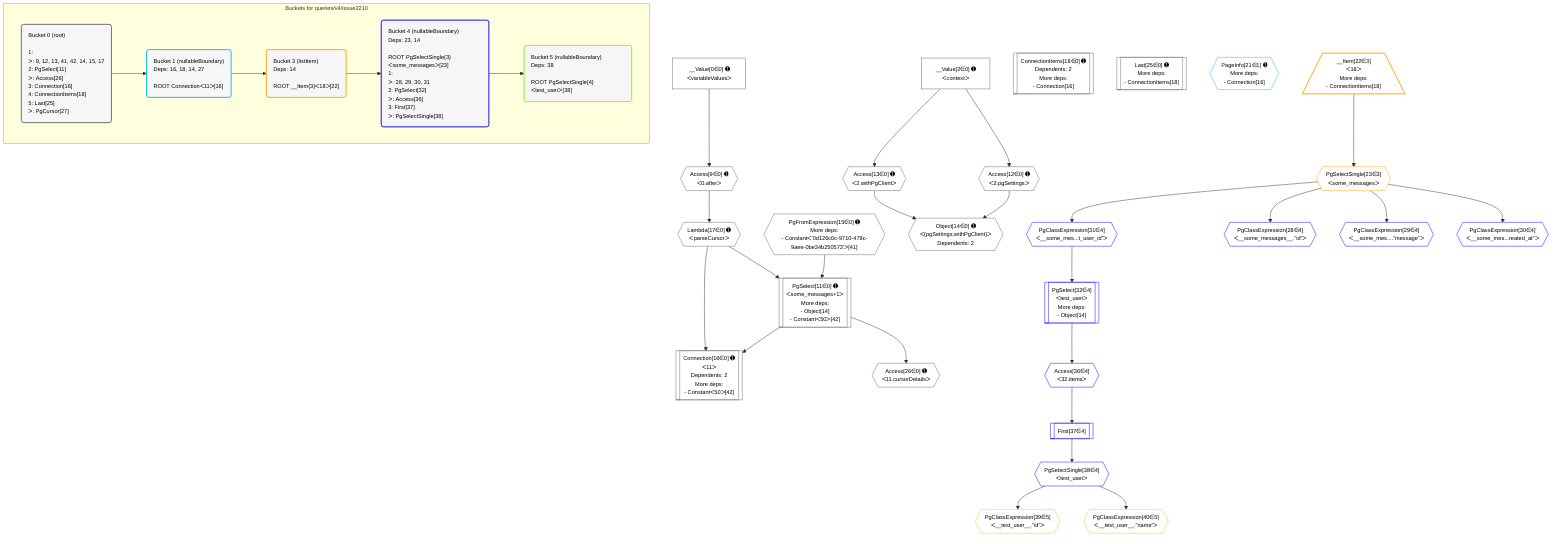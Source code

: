 %%{init: {'themeVariables': { 'fontSize': '12px'}}}%%
graph TD
    classDef path fill:#eee,stroke:#000,color:#000
    classDef plan fill:#fff,stroke-width:1px,color:#000
    classDef itemplan fill:#fff,stroke-width:2px,color:#000
    classDef unbatchedplan fill:#dff,stroke-width:1px,color:#000
    classDef sideeffectplan fill:#fcc,stroke-width:2px,color:#000
    classDef bucket fill:#f6f6f6,color:#000,stroke-width:2px,text-align:left

    subgraph "Buckets for queries/v4/issue2210"
    Bucket0("Bucket 0 (root)<br /><br />1: <br />ᐳ: 9, 12, 13, 41, 42, 14, 15, 17<br />2: PgSelect[11]<br />ᐳ: Access[26]<br />3: Connection[16]<br />4: ConnectionItems[18]<br />5: Last[25]<br />ᐳ: PgCursor[27]"):::bucket
    Bucket1("Bucket 1 (nullableBoundary)<br />Deps: 16, 18, 14, 27<br /><br />ROOT Connectionᐸ11ᐳ[16]"):::bucket
    Bucket3("Bucket 3 (listItem)<br />Deps: 14<br /><br />ROOT __Item{3}ᐸ18ᐳ[22]"):::bucket
    Bucket4("Bucket 4 (nullableBoundary)<br />Deps: 23, 14<br /><br />ROOT PgSelectSingle{3}ᐸsome_messagesᐳ[23]<br />1: <br />ᐳ: 28, 29, 30, 31<br />2: PgSelect[32]<br />ᐳ: Access[36]<br />3: First[37]<br />ᐳ: PgSelectSingle[38]"):::bucket
    Bucket5("Bucket 5 (nullableBoundary)<br />Deps: 38<br /><br />ROOT PgSelectSingle{4}ᐸtest_userᐳ[38]"):::bucket
    end
    Bucket0 --> Bucket1
    Bucket1 --> Bucket3
    Bucket3 --> Bucket4
    Bucket4 --> Bucket5

    %% plan dependencies
    PgSelect11[["PgSelect[11∈0] ➊<br />ᐸsome_messages+1ᐳ<br />More deps:<br />- Object[14]<br />- Constantᐸ50ᐳ[42]"]]:::plan
    PgFromExpression15{{"PgFromExpression[15∈0] ➊<br />More deps:<br />- Constantᐸ'0d126c0c-9710-478c-9aee-0be34b250573'ᐳ[41]"}}:::plan
    Lambda17{{"Lambda[17∈0] ➊<br />ᐸparseCursorᐳ"}}:::plan
    PgFromExpression15 & Lambda17 --> PgSelect11
    Connection16[["Connection[16∈0] ➊<br />ᐸ11ᐳ<br />Dependents: 2<br />More deps:<br />- Constantᐸ50ᐳ[42]"]]:::plan
    PgSelect11 & Lambda17 --> Connection16
    Object14{{"Object[14∈0] ➊<br />ᐸ{pgSettings,withPgClient}ᐳ<br />Dependents: 2"}}:::plan
    Access12{{"Access[12∈0] ➊<br />ᐸ2.pgSettingsᐳ"}}:::plan
    Access13{{"Access[13∈0] ➊<br />ᐸ2.withPgClientᐳ"}}:::plan
    Access12 & Access13 --> Object14
    Access9{{"Access[9∈0] ➊<br />ᐸ0.afterᐳ"}}:::plan
    __Value0["__Value[0∈0] ➊<br />ᐸvariableValuesᐳ"]:::plan
    __Value0 --> Access9
    __Value2["__Value[2∈0] ➊<br />ᐸcontextᐳ"]:::plan
    __Value2 --> Access12
    __Value2 --> Access13
    Access9 --> Lambda17
    ConnectionItems18[["ConnectionItems[18∈0] ➊<br />Dependents: 2<br />More deps:<br />- Connection[16]"]]:::plan
    Last25[["Last[25∈0] ➊<br />More deps:<br />- ConnectionItems[18]"]]:::plan
    Access26{{"Access[26∈0] ➊<br />ᐸ11.cursorDetailsᐳ"}}:::plan
    PgSelect11 --> Access26
    PageInfo21{{"PageInfo[21∈1] ➊<br />More deps:<br />- Connection[16]"}}:::plan
    __Item22[/"__Item[22∈3]<br />ᐸ18ᐳ<br />More deps:<br />- ConnectionItems[18]"\]:::itemplan
    PgSelectSingle23{{"PgSelectSingle[23∈3]<br />ᐸsome_messagesᐳ"}}:::plan
    __Item22 --> PgSelectSingle23
    PgSelect32[["PgSelect[32∈4]<br />ᐸtest_userᐳ<br />More deps:<br />- Object[14]"]]:::plan
    PgClassExpression31{{"PgClassExpression[31∈4]<br />ᐸ__some_mes...t_user_id”ᐳ"}}:::plan
    PgClassExpression31 --> PgSelect32
    PgClassExpression28{{"PgClassExpression[28∈4]<br />ᐸ__some_messages__.”id”ᐳ"}}:::plan
    PgSelectSingle23 --> PgClassExpression28
    PgClassExpression29{{"PgClassExpression[29∈4]<br />ᐸ__some_mes....”message”ᐳ"}}:::plan
    PgSelectSingle23 --> PgClassExpression29
    PgClassExpression30{{"PgClassExpression[30∈4]<br />ᐸ__some_mes...reated_at”ᐳ"}}:::plan
    PgSelectSingle23 --> PgClassExpression30
    PgSelectSingle23 --> PgClassExpression31
    Access36{{"Access[36∈4]<br />ᐸ32.itemsᐳ"}}:::plan
    PgSelect32 --> Access36
    First37[["First[37∈4]"]]:::plan
    Access36 --> First37
    PgSelectSingle38{{"PgSelectSingle[38∈4]<br />ᐸtest_userᐳ"}}:::plan
    First37 --> PgSelectSingle38
    PgClassExpression39{{"PgClassExpression[39∈5]<br />ᐸ__test_user__.”id”ᐳ"}}:::plan
    PgSelectSingle38 --> PgClassExpression39
    PgClassExpression40{{"PgClassExpression[40∈5]<br />ᐸ__test_user__.”name”ᐳ"}}:::plan
    PgSelectSingle38 --> PgClassExpression40

    %% define steps
    classDef bucket0 stroke:#696969
    class Bucket0,__Value0,__Value2,Access9,PgSelect11,Access12,Access13,Object14,PgFromExpression15,Connection16,Lambda17,ConnectionItems18,Last25,Access26 bucket0
    classDef bucket1 stroke:#00bfff
    class Bucket1,PageInfo21 bucket1
    classDef bucket3 stroke:#ffa500
    class Bucket3,__Item22,PgSelectSingle23 bucket3
    classDef bucket4 stroke:#0000ff
    class Bucket4,PgClassExpression28,PgClassExpression29,PgClassExpression30,PgClassExpression31,PgSelect32,Access36,First37,PgSelectSingle38 bucket4
    classDef bucket5 stroke:#7fff00
    class Bucket5,PgClassExpression39,PgClassExpression40 bucket5
